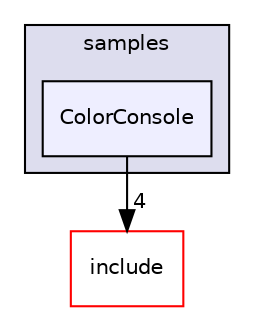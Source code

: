 digraph "c++/3rdParty/plog/samples/ColorConsole" {
  bgcolor=transparent;
  compound=true
  node [ fontsize="10", fontname="Helvetica"];
  edge [ labelfontsize="10", labelfontname="Helvetica"];
  subgraph clusterdir_8d03fde5493a5e8d8675f397fdf6800f {
    graph [ bgcolor="#ddddee", pencolor="black", label="samples" fontname="Helvetica", fontsize="10", URL="dir_8d03fde5493a5e8d8675f397fdf6800f.html"]
  dir_30495bb0dbf2d16d6772713aabe6a9c2 [shape=box, label="ColorConsole", style="filled", fillcolor="#eeeeff", pencolor="black", URL="dir_30495bb0dbf2d16d6772713aabe6a9c2.html"];
  }
  dir_05ea78ffc4ddc4f6d9a6448a24f50fa8 [shape=box label="include" color="red" URL="dir_05ea78ffc4ddc4f6d9a6448a24f50fa8.html"];
  dir_30495bb0dbf2d16d6772713aabe6a9c2->dir_05ea78ffc4ddc4f6d9a6448a24f50fa8 [headlabel="4", labeldistance=1.5 headhref="dir_000006_000027.html"];
}
